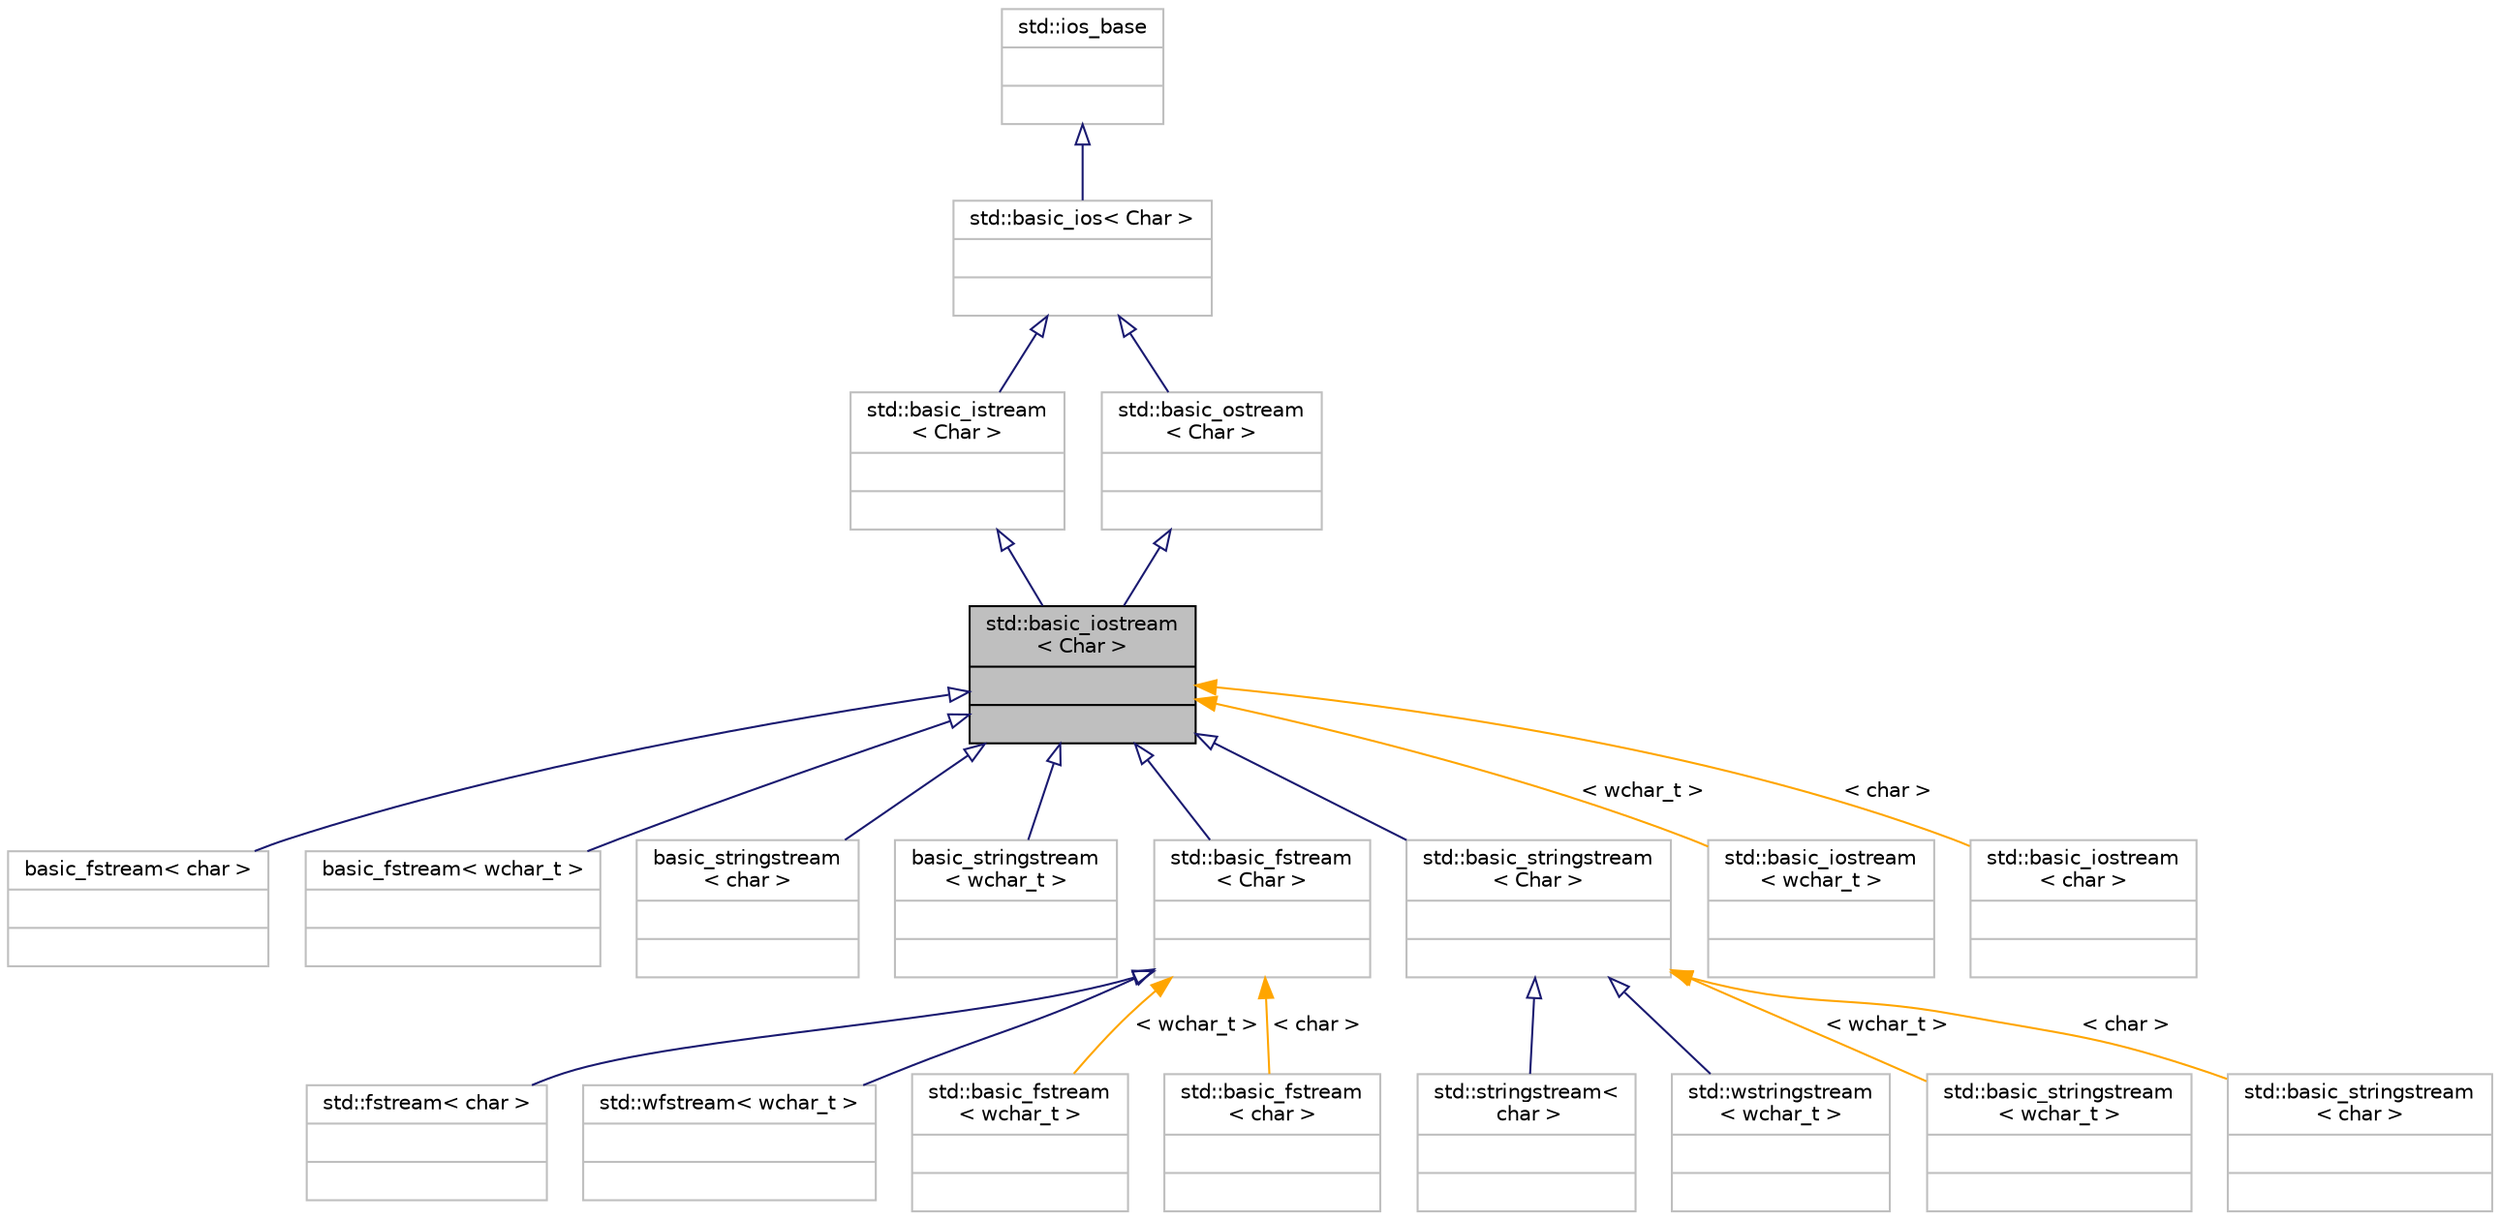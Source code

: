 digraph "std::basic_iostream&lt; Char &gt;"
{
  edge [fontname="Helvetica",fontsize="10",labelfontname="Helvetica",labelfontsize="10"];
  node [fontname="Helvetica",fontsize="10",shape=record];
  Node122 [label="{std::basic_iostream\l\< Char \>\n||}",height=0.2,width=0.4,color="black", fillcolor="grey75", style="filled", fontcolor="black"];
  Node123 -> Node122 [dir="back",color="midnightblue",fontsize="10",style="solid",arrowtail="onormal",fontname="Helvetica"];
  Node123 [label="{std::basic_istream\l\< Char \>\n||}",height=0.2,width=0.4,color="grey75", fillcolor="white", style="filled",tooltip="STL class "];
  Node124 -> Node123 [dir="back",color="midnightblue",fontsize="10",style="solid",arrowtail="onormal",fontname="Helvetica"];
  Node124 [label="{std::basic_ios\< Char \>\n||}",height=0.2,width=0.4,color="grey75", fillcolor="white", style="filled",tooltip="STL class "];
  Node125 -> Node124 [dir="back",color="midnightblue",fontsize="10",style="solid",arrowtail="onormal",fontname="Helvetica"];
  Node125 [label="{std::ios_base\n||}",height=0.2,width=0.4,color="grey75", fillcolor="white", style="filled",tooltip="STL class "];
  Node126 -> Node122 [dir="back",color="midnightblue",fontsize="10",style="solid",arrowtail="onormal",fontname="Helvetica"];
  Node126 [label="{std::basic_ostream\l\< Char \>\n||}",height=0.2,width=0.4,color="grey75", fillcolor="white", style="filled",tooltip="STL class "];
  Node124 -> Node126 [dir="back",color="midnightblue",fontsize="10",style="solid",arrowtail="onormal",fontname="Helvetica"];
  Node122 -> Node127 [dir="back",color="midnightblue",fontsize="10",style="solid",arrowtail="onormal",fontname="Helvetica"];
  Node127 [label="{basic_fstream\< char \>\n||}",height=0.2,width=0.4,color="grey75", fillcolor="white", style="filled"];
  Node122 -> Node128 [dir="back",color="midnightblue",fontsize="10",style="solid",arrowtail="onormal",fontname="Helvetica"];
  Node128 [label="{basic_fstream\< wchar_t \>\n||}",height=0.2,width=0.4,color="grey75", fillcolor="white", style="filled"];
  Node122 -> Node129 [dir="back",color="midnightblue",fontsize="10",style="solid",arrowtail="onormal",fontname="Helvetica"];
  Node129 [label="{basic_stringstream\l\< char \>\n||}",height=0.2,width=0.4,color="grey75", fillcolor="white", style="filled"];
  Node122 -> Node130 [dir="back",color="midnightblue",fontsize="10",style="solid",arrowtail="onormal",fontname="Helvetica"];
  Node130 [label="{basic_stringstream\l\< wchar_t \>\n||}",height=0.2,width=0.4,color="grey75", fillcolor="white", style="filled"];
  Node122 -> Node131 [dir="back",color="midnightblue",fontsize="10",style="solid",arrowtail="onormal",fontname="Helvetica"];
  Node131 [label="{std::basic_fstream\l\< Char \>\n||}",height=0.2,width=0.4,color="grey75", fillcolor="white", style="filled",tooltip="STL class "];
  Node131 -> Node132 [dir="back",color="midnightblue",fontsize="10",style="solid",arrowtail="onormal",fontname="Helvetica"];
  Node132 [label="{std::fstream\< char \>\n||}",height=0.2,width=0.4,color="grey75", fillcolor="white", style="filled",tooltip="STL class "];
  Node131 -> Node133 [dir="back",color="midnightblue",fontsize="10",style="solid",arrowtail="onormal",fontname="Helvetica"];
  Node133 [label="{std::wfstream\< wchar_t \>\n||}",height=0.2,width=0.4,color="grey75", fillcolor="white", style="filled",tooltip="STL class "];
  Node131 -> Node134 [dir="back",color="orange",fontsize="10",style="solid",label=" \< wchar_t \>" ,fontname="Helvetica"];
  Node134 [label="{std::basic_fstream\l\< wchar_t \>\n||}",height=0.2,width=0.4,color="grey75", fillcolor="white", style="filled"];
  Node131 -> Node135 [dir="back",color="orange",fontsize="10",style="solid",label=" \< char \>" ,fontname="Helvetica"];
  Node135 [label="{std::basic_fstream\l\< char \>\n||}",height=0.2,width=0.4,color="grey75", fillcolor="white", style="filled"];
  Node122 -> Node136 [dir="back",color="midnightblue",fontsize="10",style="solid",arrowtail="onormal",fontname="Helvetica"];
  Node136 [label="{std::basic_stringstream\l\< Char \>\n||}",height=0.2,width=0.4,color="grey75", fillcolor="white", style="filled",tooltip="STL class "];
  Node136 -> Node137 [dir="back",color="midnightblue",fontsize="10",style="solid",arrowtail="onormal",fontname="Helvetica"];
  Node137 [label="{std::stringstream\<\l char \>\n||}",height=0.2,width=0.4,color="grey75", fillcolor="white", style="filled",tooltip="STL class "];
  Node136 -> Node138 [dir="back",color="midnightblue",fontsize="10",style="solid",arrowtail="onormal",fontname="Helvetica"];
  Node138 [label="{std::wstringstream\l\< wchar_t \>\n||}",height=0.2,width=0.4,color="grey75", fillcolor="white", style="filled",tooltip="STL class "];
  Node136 -> Node139 [dir="back",color="orange",fontsize="10",style="solid",label=" \< wchar_t \>" ,fontname="Helvetica"];
  Node139 [label="{std::basic_stringstream\l\< wchar_t \>\n||}",height=0.2,width=0.4,color="grey75", fillcolor="white", style="filled"];
  Node136 -> Node140 [dir="back",color="orange",fontsize="10",style="solid",label=" \< char \>" ,fontname="Helvetica"];
  Node140 [label="{std::basic_stringstream\l\< char \>\n||}",height=0.2,width=0.4,color="grey75", fillcolor="white", style="filled"];
  Node122 -> Node141 [dir="back",color="orange",fontsize="10",style="solid",label=" \< wchar_t \>" ,fontname="Helvetica"];
  Node141 [label="{std::basic_iostream\l\< wchar_t \>\n||}",height=0.2,width=0.4,color="grey75", fillcolor="white", style="filled"];
  Node122 -> Node142 [dir="back",color="orange",fontsize="10",style="solid",label=" \< char \>" ,fontname="Helvetica"];
  Node142 [label="{std::basic_iostream\l\< char \>\n||}",height=0.2,width=0.4,color="grey75", fillcolor="white", style="filled"];
}
